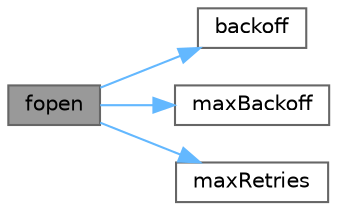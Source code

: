 digraph "fopen"
{
 // INTERACTIVE_SVG=YES
 // LATEX_PDF_SIZE
  bgcolor="transparent";
  edge [fontname=Helvetica,fontsize=10,labelfontname=Helvetica,labelfontsize=10];
  node [fontname=Helvetica,fontsize=10,shape=box,height=0.2,width=0.4];
  rankdir="LR";
  Node1 [label="fopen",height=0.2,width=0.4,color="gray40", fillcolor="grey60", style="filled", fontcolor="black",tooltip="Retry wrapper for std::fopen."];
  Node1 -> Node2 [color="steelblue1",style="solid"];
  Node2 [label="backoff",height=0.2,width=0.4,color="grey40", fillcolor="white", style="filled",URL="$classore_1_1data_1_1_file_i_o.html#a1daa2e3edf57698976d9a2fca1f6819e",tooltip=" "];
  Node1 -> Node3 [color="steelblue1",style="solid"];
  Node3 [label="maxBackoff",height=0.2,width=0.4,color="grey40", fillcolor="white", style="filled",URL="$classore_1_1data_1_1_file_i_o.html#a77fced44211da5e22aeaad73ab8055ca",tooltip=" "];
  Node1 -> Node4 [color="steelblue1",style="solid"];
  Node4 [label="maxRetries",height=0.2,width=0.4,color="grey40", fillcolor="white", style="filled",URL="$classore_1_1data_1_1_file_i_o.html#a7b4c3165ded4410d0be9f0369c5b2113",tooltip="The maximum number of retries, defaults to 7."];
}
